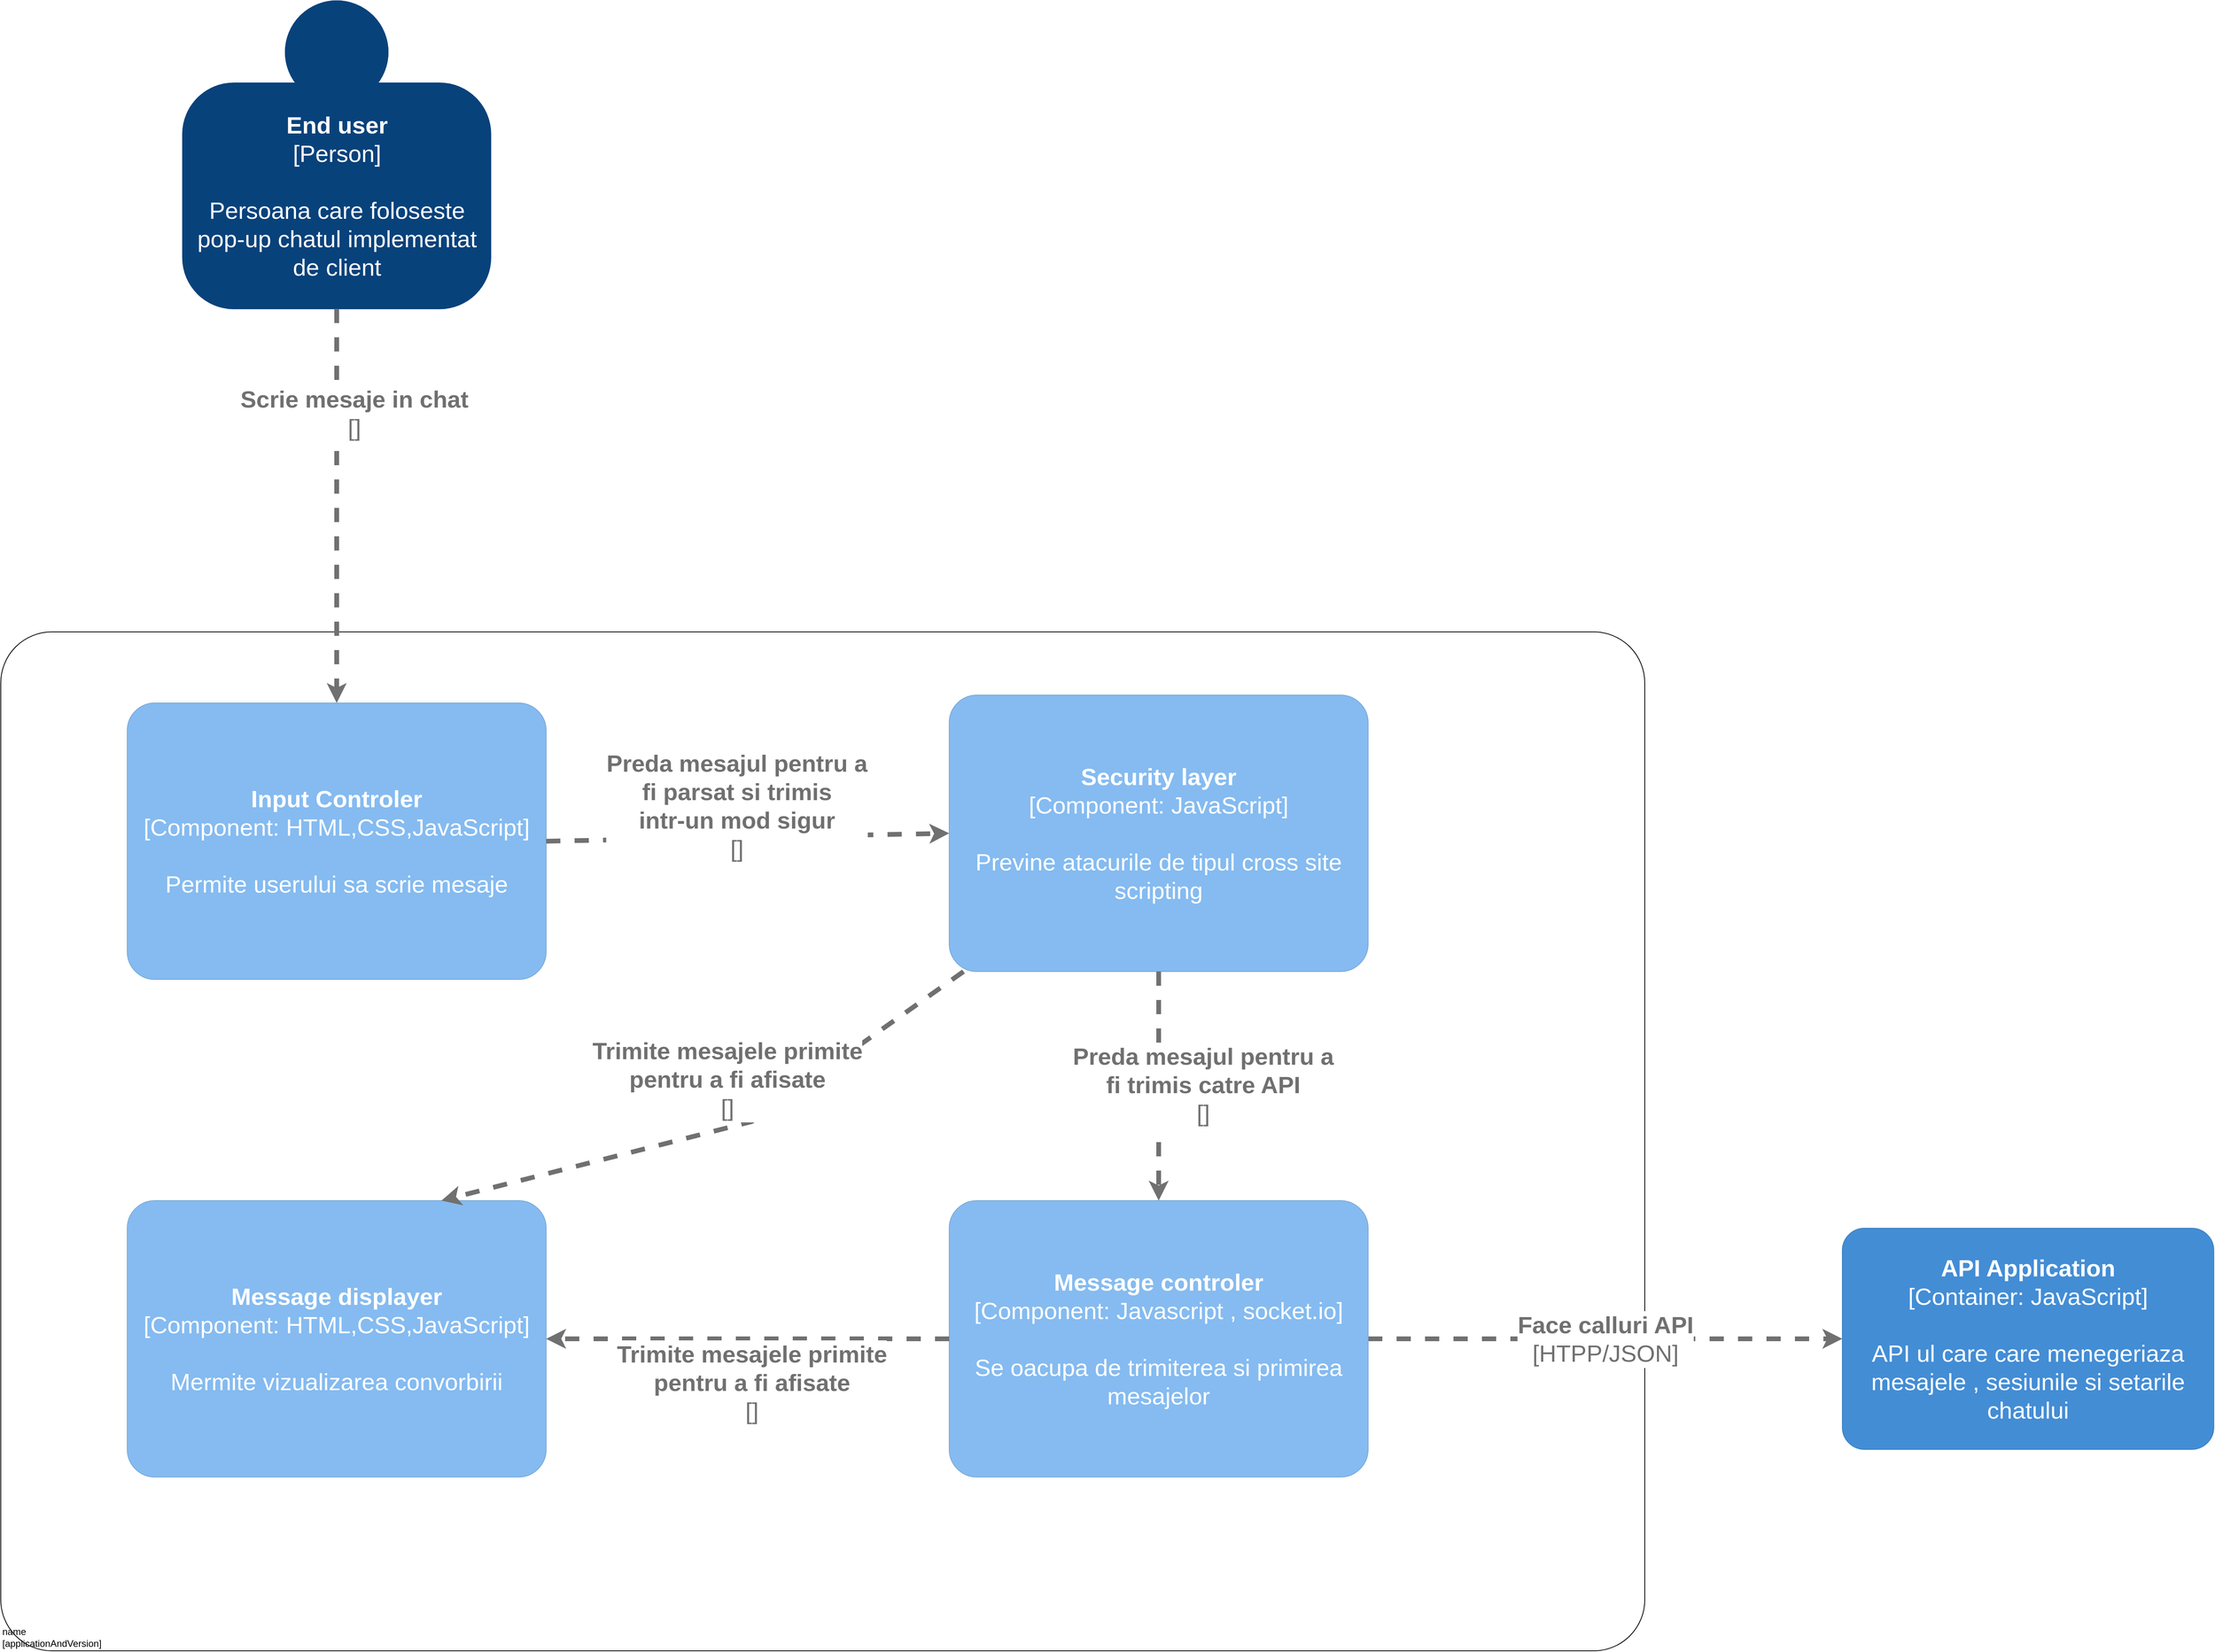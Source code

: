 <mxfile version="14.4.7" type="github">
  <diagram id="09QfUkjnvgGYkH65p0EQ" name="Page-1">
    <mxGraphModel dx="4740" dy="4875" grid="1" gridSize="10" guides="1" tooltips="1" connect="1" arrows="1" fold="1" page="1" pageScale="1" pageWidth="827" pageHeight="1169" math="0" shadow="0">
      <root>
        <mxCell id="0" />
        <mxCell id="1" parent="0" />
        <object placeholders="1" c4Name="name" c4Type="ExecutionEnvironment" c4Application="applicationAndVersion" label="&lt;div style=&quot;text-align: left&quot;&gt;%c4Name%&lt;/div&gt;&lt;div style=&quot;text-align: left&quot;&gt;[%c4Application%]&lt;/div&gt;" id="Br8_Ab8YKEwOugRyF4kc-11">
          <mxCell style="rounded=1;whiteSpace=wrap;html=1;labelBackgroundColor=none;fillColor=#ffffff;fontColor=#000000;align=left;arcSize=5;strokeColor=#000000;verticalAlign=bottom;metaEdit=1;metaData={&quot;c4Type&quot;:{&quot;editable&quot;:false}};points=[[0.25,0,0],[0.5,0,0],[0.75,0,0],[1,0.25,0],[1,0.5,0],[1,0.75,0],[0.75,1,0],[0.5,1,0],[0.25,1,0],[0,0.75,0],[0,0.5,0],[0,0.25,0]];" vertex="1" parent="1">
            <mxGeometry x="370" y="-760" width="2080" height="1290" as="geometry" />
          </mxCell>
        </object>
        <object placeholders="1" c4Name="End user" c4Type="Person" c4Description="Persoana care foloseste&#xa;pop-up chatul implementat&#xa; de client" label="&lt;b style=&quot;font-size: 30px;&quot;&gt;%c4Name%&lt;/b&gt;&lt;div style=&quot;font-size: 30px;&quot;&gt;[%c4Type%]&lt;/div&gt;&lt;br style=&quot;font-size: 30px;&quot;&gt;&lt;div style=&quot;font-size: 30px;&quot;&gt;%c4Description%&lt;/div&gt;" id="Br8_Ab8YKEwOugRyF4kc-4">
          <mxCell style="html=1;dashed=0;whitespace=wrap;shape=mxgraph.c4.person;align=center;metaEdit=1;points=[[0.5,0,0],[1,0.5,0],[1,0.75,0],[0.75,1,0],[0.5,1,0],[0.25,1,0],[0,0.75,0],[0,0.5,0]];metaData={&quot;c4Type&quot;:{&quot;editable&quot;:false}};labelBackgroundColor=none;flipH=1;flipV=0;fillColor=#08427B;strokeColor=#08427B;fontColor=#FFFFFF;fontSize=30;" vertex="1" parent="1">
            <mxGeometry x="599.99" y="-1559" width="390.01" height="390" as="geometry" />
          </mxCell>
        </object>
        <object placeholders="1" c4Type="Relationship" c4Technology="HTPP/JSON" c4Description="Face calluri API" label="&lt;div style=&quot;text-align: left; font-size: 30px;&quot;&gt;&lt;div style=&quot;text-align: center; font-size: 30px;&quot;&gt;&lt;b style=&quot;font-size: 30px;&quot;&gt;%c4Description%&lt;/b&gt;&lt;/div&gt;&lt;div style=&quot;text-align: center; font-size: 30px;&quot;&gt;[%c4Technology%]&lt;/div&gt;&lt;/div&gt;" id="Br8_Ab8YKEwOugRyF4kc-5">
          <mxCell style="edgeStyle=none;rounded=0;html=1;jettySize=auto;orthogonalLoop=1;strokeColor=#707070;strokeWidth=6;fontColor=#707070;jumpStyle=none;dashed=1;metaEdit=1;metaData={&quot;c4Type&quot;:{&quot;editable&quot;:false}};fontSize=30;exitX=1;exitY=0.5;exitDx=0;exitDy=0;exitPerimeter=0;entryX=0;entryY=0.5;entryDx=0;entryDy=0;entryPerimeter=0;" edge="1" parent="1" source="Br8_Ab8YKEwOugRyF4kc-14" target="Br8_Ab8YKEwOugRyF4kc-8">
            <mxGeometry width="160" relative="1" as="geometry">
              <mxPoint x="1654" y="-444" as="sourcePoint" />
              <mxPoint x="715" y="183.235" as="targetPoint" />
            </mxGeometry>
          </mxCell>
        </object>
        <object placeholders="1" c4Name="API Application" c4Type="Container" c4Technology="JavaScript" c4Description="API ul care care menegeriaza mesajele , sesiunile si setarile chatului" label="&lt;b style=&quot;font-size: 30px;&quot;&gt;%c4Name%&lt;/b&gt;&lt;div style=&quot;font-size: 30px;&quot;&gt;[%c4Type%: %c4Technology%]&lt;/div&gt;&lt;br style=&quot;font-size: 30px;&quot;&gt;&lt;div style=&quot;font-size: 30px;&quot;&gt;%c4Description%&lt;/div&gt;" id="Br8_Ab8YKEwOugRyF4kc-8">
          <mxCell style="rounded=1;whiteSpace=wrap;html=1;labelBackgroundColor=none;fillColor=#438DD5;fontColor=#ffffff;align=center;arcSize=10;strokeColor=#3C7FC0;metaEdit=1;metaData={&quot;c4Type&quot;:{&quot;editable&quot;:false}};points=[[0.25,0,0],[0.5,0,0],[0.75,0,0],[1,0.25,0],[1,0.5,0],[1,0.75,0],[0.75,1,0],[0.5,1,0],[0.25,1,0],[0,0.75,0],[0,0.5,0],[0,0.25,0]];fontSize=30;" vertex="1" parent="1">
            <mxGeometry x="2700" y="-5" width="470" height="280" as="geometry" />
          </mxCell>
        </object>
        <object placeholders="1" c4Type="Relationship" c4Technology="" c4Description="Scrie mesaje in chat " label="&lt;div style=&quot;text-align: left; font-size: 30px;&quot;&gt;&lt;div style=&quot;text-align: center; font-size: 30px;&quot;&gt;&lt;b style=&quot;font-size: 30px;&quot;&gt;%c4Description%&lt;/b&gt;&lt;/div&gt;&lt;div style=&quot;text-align: center; font-size: 30px;&quot;&gt;[%c4Technology%]&lt;/div&gt;&lt;/div&gt;" id="Br8_Ab8YKEwOugRyF4kc-10">
          <mxCell style="edgeStyle=none;rounded=0;html=1;jettySize=auto;orthogonalLoop=1;strokeColor=#707070;strokeWidth=6;fontColor=#707070;jumpStyle=none;dashed=1;metaEdit=1;metaData={&quot;c4Type&quot;:{&quot;editable&quot;:false}};fontSize=30;entryX=0.5;entryY=0;entryDx=0;entryDy=0;entryPerimeter=0;" edge="1" parent="1" source="Br8_Ab8YKEwOugRyF4kc-4" target="Br8_Ab8YKEwOugRyF4kc-12">
            <mxGeometry x="-0.466" y="22" width="160" relative="1" as="geometry">
              <mxPoint x="-150" y="140" as="sourcePoint" />
              <mxPoint x="1295.746" y="-584" as="targetPoint" />
              <mxPoint y="-1" as="offset" />
            </mxGeometry>
          </mxCell>
        </object>
        <object placeholders="1" c4Name="Input Controler" c4Type="Component" c4Technology="HTML,CSS,JavaScript" c4Description="Permite userului sa scrie mesaje" label="&lt;b style=&quot;font-size: 30px;&quot;&gt;%c4Name%&lt;/b&gt;&lt;div style=&quot;font-size: 30px;&quot;&gt;[%c4Type%: %c4Technology%]&lt;/div&gt;&lt;br style=&quot;font-size: 30px;&quot;&gt;&lt;div style=&quot;font-size: 30px;&quot;&gt;%c4Description%&lt;/div&gt;" id="Br8_Ab8YKEwOugRyF4kc-12">
          <mxCell style="rounded=1;whiteSpace=wrap;html=1;labelBackgroundColor=none;fillColor=#85BBF0;fontColor=#ffffff;align=center;arcSize=10;strokeColor=#78A8D8;metaEdit=1;metaData={&quot;c4Type&quot;:{&quot;editable&quot;:false}};points=[[0.25,0,0],[0.5,0,0],[0.75,0,0],[1,0.25,0],[1,0.5,0],[1,0.75,0],[0.75,1,0],[0.5,1,0],[0.25,1,0],[0,0.75,0],[0,0.5,0],[0,0.25,0]];fontSize=30;" vertex="1" parent="1">
            <mxGeometry x="530" y="-670" width="530" height="350" as="geometry" />
          </mxCell>
        </object>
        <object placeholders="1" c4Name="Message controler" c4Type="Component" c4Technology="Javascript , socket.io" c4Description="Se oacupa de trimiterea si primirea mesajelor" label="&lt;b style=&quot;font-size: 30px;&quot;&gt;%c4Name%&lt;/b&gt;&lt;div style=&quot;font-size: 30px;&quot;&gt;[%c4Type%: %c4Technology%]&lt;/div&gt;&lt;br style=&quot;font-size: 30px;&quot;&gt;&lt;div style=&quot;font-size: 30px;&quot;&gt;%c4Description%&lt;/div&gt;" id="Br8_Ab8YKEwOugRyF4kc-14">
          <mxCell style="rounded=1;whiteSpace=wrap;html=1;labelBackgroundColor=none;fillColor=#85BBF0;fontColor=#ffffff;align=center;arcSize=10;strokeColor=#78A8D8;metaEdit=1;metaData={&quot;c4Type&quot;:{&quot;editable&quot;:false}};points=[[0.25,0,0],[0.5,0,0],[0.75,0,0],[1,0.25,0],[1,0.5,0],[1,0.75,0],[0.75,1,0],[0.5,1,0],[0.25,1,0],[0,0.75,0],[0,0.5,0],[0,0.25,0]];fontSize=30;" vertex="1" parent="1">
            <mxGeometry x="1570" y="-40" width="530" height="350" as="geometry" />
          </mxCell>
        </object>
        <object placeholders="1" c4Name="Security layer" c4Type="Component" c4Technology="JavaScript" c4Description="Previne atacurile de tipul cross site scripting" label="&lt;b style=&quot;font-size: 30px;&quot;&gt;%c4Name%&lt;/b&gt;&lt;div style=&quot;font-size: 30px;&quot;&gt;[%c4Type%: %c4Technology%]&lt;/div&gt;&lt;br style=&quot;font-size: 30px;&quot;&gt;&lt;div style=&quot;font-size: 30px;&quot;&gt;%c4Description%&lt;/div&gt;" id="Br8_Ab8YKEwOugRyF4kc-15">
          <mxCell style="rounded=1;whiteSpace=wrap;html=1;labelBackgroundColor=none;fillColor=#85BBF0;fontColor=#ffffff;align=center;arcSize=10;strokeColor=#78A8D8;metaEdit=1;metaData={&quot;c4Type&quot;:{&quot;editable&quot;:false}};points=[[0.25,0,0],[0.5,0,0],[0.75,0,0],[1,0.25,0],[1,0.5,0],[1,0.75,0],[0.75,1,0],[0.5,1,0],[0.25,1,0],[0,0.75,0],[0,0.5,0],[0,0.25,0]];fontSize=30;" vertex="1" parent="1">
            <mxGeometry x="1570" y="-680" width="530" height="350" as="geometry" />
          </mxCell>
        </object>
        <object placeholders="1" c4Type="Relationship" c4Technology="" c4Description="Preda mesajul pentru a &#xa;fi parsat si trimis &#xa;intr-un mod sigur" label="&lt;div style=&quot;text-align: left; font-size: 30px;&quot;&gt;&lt;div style=&quot;text-align: center; font-size: 30px;&quot;&gt;&lt;b style=&quot;font-size: 30px;&quot;&gt;%c4Description%&lt;/b&gt;&lt;/div&gt;&lt;div style=&quot;text-align: center; font-size: 30px;&quot;&gt;[%c4Technology%]&lt;/div&gt;&lt;/div&gt;" id="Br8_Ab8YKEwOugRyF4kc-16">
          <mxCell style="edgeStyle=none;rounded=0;html=1;jettySize=auto;orthogonalLoop=1;strokeColor=#707070;strokeWidth=6;fontColor=#707070;jumpStyle=none;dashed=1;metaEdit=1;metaData={&quot;c4Type&quot;:{&quot;editable&quot;:false}};fontSize=30;entryX=0;entryY=0.5;entryDx=0;entryDy=0;entryPerimeter=0;exitX=1;exitY=0.5;exitDx=0;exitDy=0;exitPerimeter=0;" edge="1" parent="1" source="Br8_Ab8YKEwOugRyF4kc-12" target="Br8_Ab8YKEwOugRyF4kc-15">
            <mxGeometry x="-0.056" y="40" width="160" relative="1" as="geometry">
              <mxPoint x="1259.923" y="-140" as="sourcePoint" />
              <mxPoint x="820" y="350" as="targetPoint" />
              <mxPoint x="1" as="offset" />
            </mxGeometry>
          </mxCell>
        </object>
        <object placeholders="1" c4Type="Relationship" c4Technology="" c4Description="Preda mesajul pentru a&#xa; fi trimis catre API" label="&lt;div style=&quot;text-align: left; font-size: 30px;&quot;&gt;&lt;div style=&quot;text-align: center; font-size: 30px;&quot;&gt;&lt;b style=&quot;font-size: 30px;&quot;&gt;%c4Description%&lt;/b&gt;&lt;/div&gt;&lt;div style=&quot;text-align: center; font-size: 30px;&quot;&gt;[%c4Technology%]&lt;/div&gt;&lt;/div&gt;" id="Br8_Ab8YKEwOugRyF4kc-17">
          <mxCell style="edgeStyle=none;rounded=0;html=1;jettySize=auto;orthogonalLoop=1;strokeColor=#707070;strokeWidth=6;fontColor=#707070;jumpStyle=none;dashed=1;metaEdit=1;metaData={&quot;c4Type&quot;:{&quot;editable&quot;:false}};fontSize=30;exitX=0.5;exitY=1;exitDx=0;exitDy=0;exitPerimeter=0;" edge="1" parent="1" source="Br8_Ab8YKEwOugRyF4kc-15" target="Br8_Ab8YKEwOugRyF4kc-14">
            <mxGeometry x="-0.015" y="55" width="160" relative="1" as="geometry">
              <mxPoint x="1070" y="-180" as="sourcePoint" />
              <mxPoint x="1580" y="-190" as="targetPoint" />
              <mxPoint x="1" as="offset" />
            </mxGeometry>
          </mxCell>
        </object>
        <object placeholders="1" c4Name="Message displayer" c4Type="Component" c4Technology="HTML,CSS,JavaScript" c4Description="Mermite vizualizarea convorbirii" label="&lt;b style=&quot;font-size: 30px;&quot;&gt;%c4Name%&lt;/b&gt;&lt;div style=&quot;font-size: 30px;&quot;&gt;[%c4Type%: %c4Technology%]&lt;/div&gt;&lt;br style=&quot;font-size: 30px;&quot;&gt;&lt;div style=&quot;font-size: 30px;&quot;&gt;%c4Description%&lt;/div&gt;" id="Br8_Ab8YKEwOugRyF4kc-18">
          <mxCell style="rounded=1;whiteSpace=wrap;html=1;labelBackgroundColor=none;fillColor=#85BBF0;fontColor=#ffffff;align=center;arcSize=10;strokeColor=#78A8D8;metaEdit=1;metaData={&quot;c4Type&quot;:{&quot;editable&quot;:false}};points=[[0.25,0,0],[0.5,0,0],[0.75,0,0],[1,0.25,0],[1,0.5,0],[1,0.75,0],[0.75,1,0],[0.5,1,0],[0.25,1,0],[0,0.75,0],[0,0.5,0],[0,0.25,0]];fontSize=30;" vertex="1" parent="1">
            <mxGeometry x="530" y="-40" width="530" height="350" as="geometry" />
          </mxCell>
        </object>
        <object placeholders="1" c4Type="Relationship" c4Technology="" c4Description="Trimite mesajele primite&#xa;pentru a fi afisate" label="&lt;div style=&quot;text-align: left; font-size: 30px;&quot;&gt;&lt;div style=&quot;text-align: center; font-size: 30px;&quot;&gt;&lt;b style=&quot;font-size: 30px;&quot;&gt;%c4Description%&lt;/b&gt;&lt;/div&gt;&lt;div style=&quot;text-align: center; font-size: 30px;&quot;&gt;[%c4Technology%]&lt;/div&gt;&lt;/div&gt;" id="Br8_Ab8YKEwOugRyF4kc-20">
          <mxCell style="edgeStyle=none;rounded=0;html=1;jettySize=auto;orthogonalLoop=1;strokeColor=#707070;strokeWidth=6;fontColor=#707070;jumpStyle=none;dashed=1;metaEdit=1;metaData={&quot;c4Type&quot;:{&quot;editable&quot;:false}};fontSize=30;exitX=0;exitY=0.5;exitDx=0;exitDy=0;exitPerimeter=0;entryX=1;entryY=0.5;entryDx=0;entryDy=0;entryPerimeter=0;" edge="1" parent="1" source="Br8_Ab8YKEwOugRyF4kc-14" target="Br8_Ab8YKEwOugRyF4kc-18">
            <mxGeometry x="-0.015" y="55" width="160" relative="1" as="geometry">
              <mxPoint x="1250" y="-20" as="sourcePoint" />
              <mxPoint x="1250" y="270" as="targetPoint" />
              <mxPoint x="1" as="offset" />
            </mxGeometry>
          </mxCell>
        </object>
        <object placeholders="1" c4Type="Relationship" c4Technology="" c4Description="Trimite mesajele primite&#xa;pentru a fi afisate" label="&lt;div style=&quot;text-align: left; font-size: 30px;&quot;&gt;&lt;div style=&quot;text-align: center; font-size: 30px;&quot;&gt;&lt;b style=&quot;font-size: 30px;&quot;&gt;%c4Description%&lt;/b&gt;&lt;/div&gt;&lt;div style=&quot;text-align: center; font-size: 30px;&quot;&gt;[%c4Technology%]&lt;/div&gt;&lt;/div&gt;" id="Br8_Ab8YKEwOugRyF4kc-21">
          <mxCell style="edgeStyle=none;rounded=0;html=1;jettySize=auto;orthogonalLoop=1;strokeColor=#707070;strokeWidth=6;fontColor=#707070;jumpStyle=none;dashed=1;metaEdit=1;metaData={&quot;c4Type&quot;:{&quot;editable&quot;:false}};fontSize=30;entryX=0.75;entryY=0;entryDx=0;entryDy=0;entryPerimeter=0;" edge="1" parent="1" source="Br8_Ab8YKEwOugRyF4kc-15" target="Br8_Ab8YKEwOugRyF4kc-18">
            <mxGeometry x="-0.059" y="-60" width="160" relative="1" as="geometry">
              <mxPoint x="1530" as="sourcePoint" />
              <mxPoint x="1060" y="-20" as="targetPoint" />
              <mxPoint as="offset" />
              <Array as="points">
                <mxPoint x="1320" y="-140" />
              </Array>
            </mxGeometry>
          </mxCell>
        </object>
      </root>
    </mxGraphModel>
  </diagram>
</mxfile>
